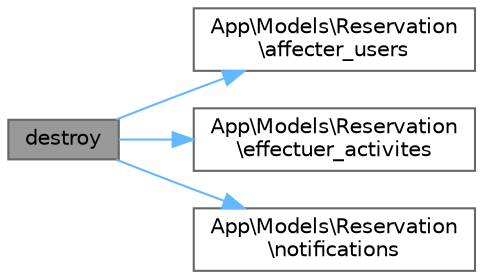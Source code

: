 digraph "destroy"
{
 // LATEX_PDF_SIZE
  bgcolor="transparent";
  edge [fontname=Helvetica,fontsize=10,labelfontname=Helvetica,labelfontsize=10];
  node [fontname=Helvetica,fontsize=10,shape=box,height=0.2,width=0.4];
  rankdir="LR";
  Node1 [id="Node000001",label="destroy",height=0.2,width=0.4,color="gray40", fillcolor="grey60", style="filled", fontcolor="black",tooltip=" "];
  Node1 -> Node2 [id="edge1_Node000001_Node000002",color="steelblue1",style="solid",tooltip=" "];
  Node2 [id="Node000002",label="App\\Models\\Reservation\l\\affecter_users",height=0.2,width=0.4,color="grey40", fillcolor="white", style="filled",URL="$classApp_1_1Models_1_1Reservation.html#a218e188926b14e177c90838265026691",tooltip=" "];
  Node1 -> Node3 [id="edge2_Node000001_Node000003",color="steelblue1",style="solid",tooltip=" "];
  Node3 [id="Node000003",label="App\\Models\\Reservation\l\\effectuer_activites",height=0.2,width=0.4,color="grey40", fillcolor="white", style="filled",URL="$classApp_1_1Models_1_1Reservation.html#ac1a79abdde611f55c2583a98b93460f7",tooltip=" "];
  Node1 -> Node4 [id="edge3_Node000001_Node000004",color="steelblue1",style="solid",tooltip=" "];
  Node4 [id="Node000004",label="App\\Models\\Reservation\l\\notifications",height=0.2,width=0.4,color="grey40", fillcolor="white", style="filled",URL="$classApp_1_1Models_1_1Reservation.html#aa65a67a965dd532b6961b4100d467e55",tooltip=" "];
}
